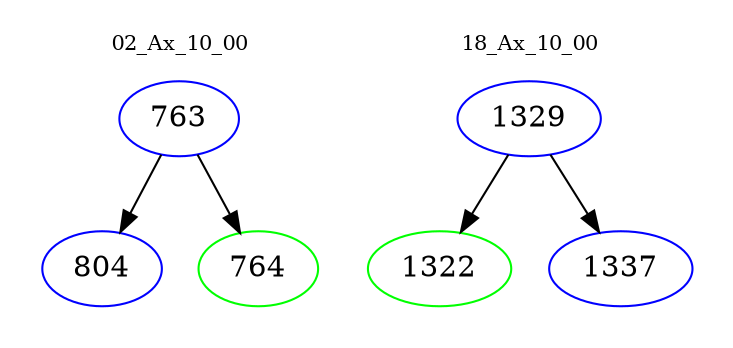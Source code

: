 digraph{
subgraph cluster_0 {
color = white
label = "02_Ax_10_00";
fontsize=10;
T0_763 [label="763", color="blue"]
T0_763 -> T0_804 [color="black"]
T0_804 [label="804", color="blue"]
T0_763 -> T0_764 [color="black"]
T0_764 [label="764", color="green"]
}
subgraph cluster_1 {
color = white
label = "18_Ax_10_00";
fontsize=10;
T1_1329 [label="1329", color="blue"]
T1_1329 -> T1_1322 [color="black"]
T1_1322 [label="1322", color="green"]
T1_1329 -> T1_1337 [color="black"]
T1_1337 [label="1337", color="blue"]
}
}
